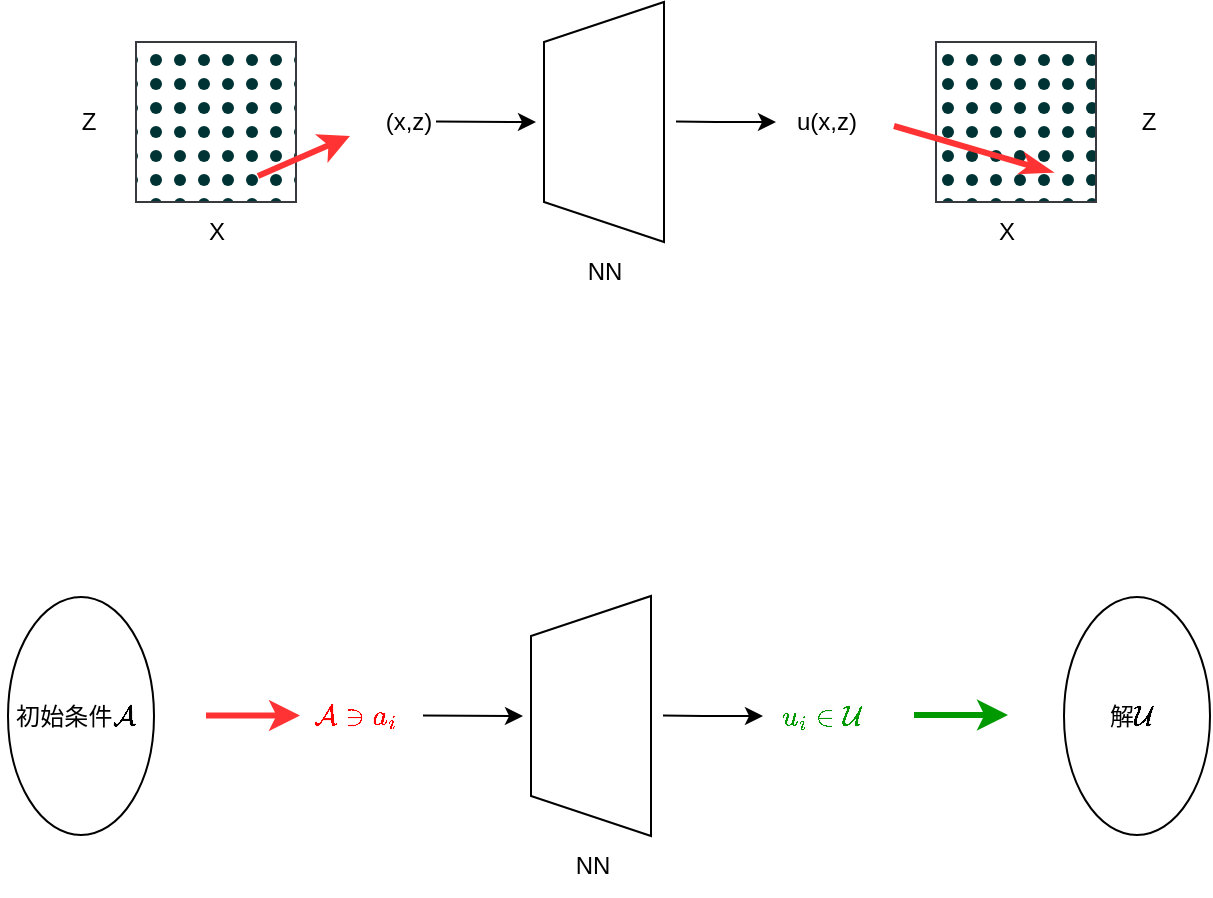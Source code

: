 <mxfile version="20.7.4" type="github">
  <diagram id="mtF8r5vX6y_wecotg6oS" name="第 1 页">
    <mxGraphModel dx="910" dy="432" grid="0" gridSize="10" guides="1" tooltips="1" connect="1" arrows="1" fold="1" page="1" pageScale="1" pageWidth="827" pageHeight="1169" math="1" shadow="0">
      <root>
        <mxCell id="0" />
        <mxCell id="1" parent="0" />
        <mxCell id="HnmcaV7XHfnCeX0lOZAR-5" value="Z" style="text;html=1;align=center;verticalAlign=middle;resizable=0;points=[];autosize=1;strokeColor=none;fillColor=none;" parent="1" vertex="1">
          <mxGeometry x="83" y="187" width="25" height="26" as="geometry" />
        </mxCell>
        <mxCell id="HnmcaV7XHfnCeX0lOZAR-6" value="X" style="text;html=1;align=center;verticalAlign=middle;resizable=0;points=[];autosize=1;strokeColor=none;fillColor=none;" parent="1" vertex="1">
          <mxGeometry x="145" y="240" width="30" height="30" as="geometry" />
        </mxCell>
        <mxCell id="HnmcaV7XHfnCeX0lOZAR-7" value="" style="rounded=0;whiteSpace=wrap;html=1;fillStyle=dots;fillColor=#003333;strokeColor=#36393d;" parent="1" vertex="1">
          <mxGeometry x="120" y="160" width="80" height="80" as="geometry" />
        </mxCell>
        <mxCell id="HnmcaV7XHfnCeX0lOZAR-9" value="(x,z)" style="text;html=1;align=center;verticalAlign=middle;resizable=0;points=[];autosize=1;strokeColor=none;fillColor=none;" parent="1" vertex="1">
          <mxGeometry x="235" y="187" width="41" height="26" as="geometry" />
        </mxCell>
        <mxCell id="HnmcaV7XHfnCeX0lOZAR-10" value="" style="endArrow=classic;html=1;rounded=0;" parent="1" edge="1">
          <mxGeometry width="50" height="50" relative="1" as="geometry">
            <mxPoint x="270" y="199.76" as="sourcePoint" />
            <mxPoint x="320" y="200.05" as="targetPoint" />
          </mxGeometry>
        </mxCell>
        <mxCell id="HnmcaV7XHfnCeX0lOZAR-11" value="" style="shape=trapezoid;perimeter=trapezoidPerimeter;whiteSpace=wrap;html=1;fixedSize=1;rotation=-90;" parent="1" vertex="1">
          <mxGeometry x="294" y="170" width="120" height="60" as="geometry" />
        </mxCell>
        <mxCell id="HnmcaV7XHfnCeX0lOZAR-12" value="NN" style="text;html=1;align=center;verticalAlign=middle;resizable=0;points=[];autosize=1;strokeColor=none;fillColor=none;" parent="1" vertex="1">
          <mxGeometry x="334" y="260" width="40" height="30" as="geometry" />
        </mxCell>
        <mxCell id="HnmcaV7XHfnCeX0lOZAR-13" value="" style="endArrow=classic;html=1;rounded=0;" parent="1" edge="1">
          <mxGeometry width="50" height="50" relative="1" as="geometry">
            <mxPoint x="390" y="199.76" as="sourcePoint" />
            <mxPoint x="440" y="200" as="targetPoint" />
            <Array as="points">
              <mxPoint x="410" y="200" />
            </Array>
          </mxGeometry>
        </mxCell>
        <mxCell id="HnmcaV7XHfnCeX0lOZAR-19" value="Z" style="text;html=1;align=center;verticalAlign=middle;resizable=0;points=[];autosize=1;strokeColor=none;fillColor=none;" parent="1" vertex="1">
          <mxGeometry x="613" y="187" width="25" height="26" as="geometry" />
        </mxCell>
        <mxCell id="HnmcaV7XHfnCeX0lOZAR-20" value="X" style="text;html=1;align=center;verticalAlign=middle;resizable=0;points=[];autosize=1;strokeColor=none;fillColor=none;" parent="1" vertex="1">
          <mxGeometry x="540" y="240" width="30" height="30" as="geometry" />
        </mxCell>
        <mxCell id="HnmcaV7XHfnCeX0lOZAR-23" value="u(x,z)" style="text;html=1;align=center;verticalAlign=middle;resizable=0;points=[];autosize=1;strokeColor=none;fillColor=none;" parent="1" vertex="1">
          <mxGeometry x="441" y="187" width="48" height="26" as="geometry" />
        </mxCell>
        <mxCell id="HnmcaV7XHfnCeX0lOZAR-25" value="" style="endArrow=classic;html=1;rounded=0;fillColor=#cce5ff;strokeColor=#FF3333;strokeWidth=3;startArrow=none;startFill=0;" parent="1" edge="1">
          <mxGeometry width="50" height="50" relative="1" as="geometry">
            <mxPoint x="181" y="227" as="sourcePoint" />
            <mxPoint x="227" y="207" as="targetPoint" />
          </mxGeometry>
        </mxCell>
        <mxCell id="HnmcaV7XHfnCeX0lOZAR-27" value="" style="rounded=0;whiteSpace=wrap;html=1;fillStyle=dots;fillColor=#003333;strokeColor=#36393d;" parent="1" vertex="1">
          <mxGeometry x="520" y="160" width="80" height="80" as="geometry" />
        </mxCell>
        <mxCell id="HnmcaV7XHfnCeX0lOZAR-24" value="" style="endArrow=classicThin;html=1;rounded=0;endFill=1;startArrow=none;startFill=0;strokeWidth=3;fillColor=#ffff88;strokeColor=#FF3333;" parent="1" edge="1">
          <mxGeometry width="50" height="50" relative="1" as="geometry">
            <mxPoint x="499" y="202" as="sourcePoint" />
            <mxPoint x="578" y="225" as="targetPoint" />
          </mxGeometry>
        </mxCell>
        <mxCell id="CYLuZ5sXQ9rnP_4W3w2o-5" value="" style="endArrow=classic;html=1;rounded=0;" edge="1" parent="1">
          <mxGeometry width="50" height="50" relative="1" as="geometry">
            <mxPoint x="263.5" y="496.76" as="sourcePoint" />
            <mxPoint x="313.5" y="497.05" as="targetPoint" />
          </mxGeometry>
        </mxCell>
        <mxCell id="CYLuZ5sXQ9rnP_4W3w2o-6" value="" style="shape=trapezoid;perimeter=trapezoidPerimeter;whiteSpace=wrap;html=1;fixedSize=1;rotation=-90;" vertex="1" parent="1">
          <mxGeometry x="287.5" y="467" width="120" height="60" as="geometry" />
        </mxCell>
        <mxCell id="CYLuZ5sXQ9rnP_4W3w2o-7" value="NN" style="text;html=1;align=center;verticalAlign=middle;resizable=0;points=[];autosize=1;strokeColor=none;fillColor=none;" vertex="1" parent="1">
          <mxGeometry x="327.5" y="557" width="40" height="30" as="geometry" />
        </mxCell>
        <mxCell id="CYLuZ5sXQ9rnP_4W3w2o-8" value="" style="endArrow=classic;html=1;rounded=0;" edge="1" parent="1">
          <mxGeometry width="50" height="50" relative="1" as="geometry">
            <mxPoint x="383.5" y="496.76" as="sourcePoint" />
            <mxPoint x="433.5" y="497.0" as="targetPoint" />
            <Array as="points">
              <mxPoint x="403.5" y="497" />
            </Array>
          </mxGeometry>
        </mxCell>
        <mxCell id="CYLuZ5sXQ9rnP_4W3w2o-12" value="" style="endArrow=classic;html=1;rounded=0;fillColor=#cce5ff;strokeColor=#FF3333;strokeWidth=3;startArrow=none;startFill=0;" edge="1" parent="1">
          <mxGeometry width="50" height="50" relative="1" as="geometry">
            <mxPoint x="155" y="496.76" as="sourcePoint" />
            <mxPoint x="202" y="496.76" as="targetPoint" />
          </mxGeometry>
        </mxCell>
        <mxCell id="CYLuZ5sXQ9rnP_4W3w2o-15" value="" style="ellipse;whiteSpace=wrap;html=1;" vertex="1" parent="1">
          <mxGeometry x="56" y="437.5" width="73" height="119" as="geometry" />
        </mxCell>
        <mxCell id="CYLuZ5sXQ9rnP_4W3w2o-16" value="$$初始条件\mathcal{A}$$" style="text;html=1;strokeColor=none;fillColor=none;align=center;verticalAlign=middle;whiteSpace=wrap;rounded=0;" vertex="1" parent="1">
          <mxGeometry x="60" y="482" width="60" height="30" as="geometry" />
        </mxCell>
        <mxCell id="CYLuZ5sXQ9rnP_4W3w2o-17" value="&lt;font color=&quot;#ff0000&quot;&gt;$$\mathcal{A} \ni \mathcal{a}_{i}$$&lt;/font&gt;" style="text;html=1;strokeColor=none;fillColor=none;align=center;verticalAlign=middle;whiteSpace=wrap;rounded=0;" vertex="1" parent="1">
          <mxGeometry x="200" y="482" width="60" height="30" as="geometry" />
        </mxCell>
        <mxCell id="CYLuZ5sXQ9rnP_4W3w2o-18" value="&lt;font color=&quot;#009900&quot;&gt;$$\mathcal{u}_{i} \in \mathcal{U}$$&lt;/font&gt;" style="text;html=1;strokeColor=none;fillColor=none;align=center;verticalAlign=middle;whiteSpace=wrap;rounded=0;" vertex="1" parent="1">
          <mxGeometry x="433" y="482" width="60" height="30" as="geometry" />
        </mxCell>
        <mxCell id="CYLuZ5sXQ9rnP_4W3w2o-21" value="" style="endArrow=classic;html=1;rounded=0;fillColor=#cce5ff;strokeColor=#009900;strokeWidth=3;startArrow=none;startFill=0;" edge="1" parent="1">
          <mxGeometry width="50" height="50" relative="1" as="geometry">
            <mxPoint x="509" y="496.5" as="sourcePoint" />
            <mxPoint x="556" y="496.5" as="targetPoint" />
          </mxGeometry>
        </mxCell>
        <mxCell id="CYLuZ5sXQ9rnP_4W3w2o-22" value="" style="ellipse;whiteSpace=wrap;html=1;" vertex="1" parent="1">
          <mxGeometry x="584" y="437.5" width="73" height="119" as="geometry" />
        </mxCell>
        <mxCell id="CYLuZ5sXQ9rnP_4W3w2o-23" value="$$解\mathcal{U}$$" style="text;html=1;strokeColor=none;fillColor=none;align=center;verticalAlign=middle;whiteSpace=wrap;rounded=0;" vertex="1" parent="1">
          <mxGeometry x="588" y="482" width="60" height="30" as="geometry" />
        </mxCell>
      </root>
    </mxGraphModel>
  </diagram>
</mxfile>
